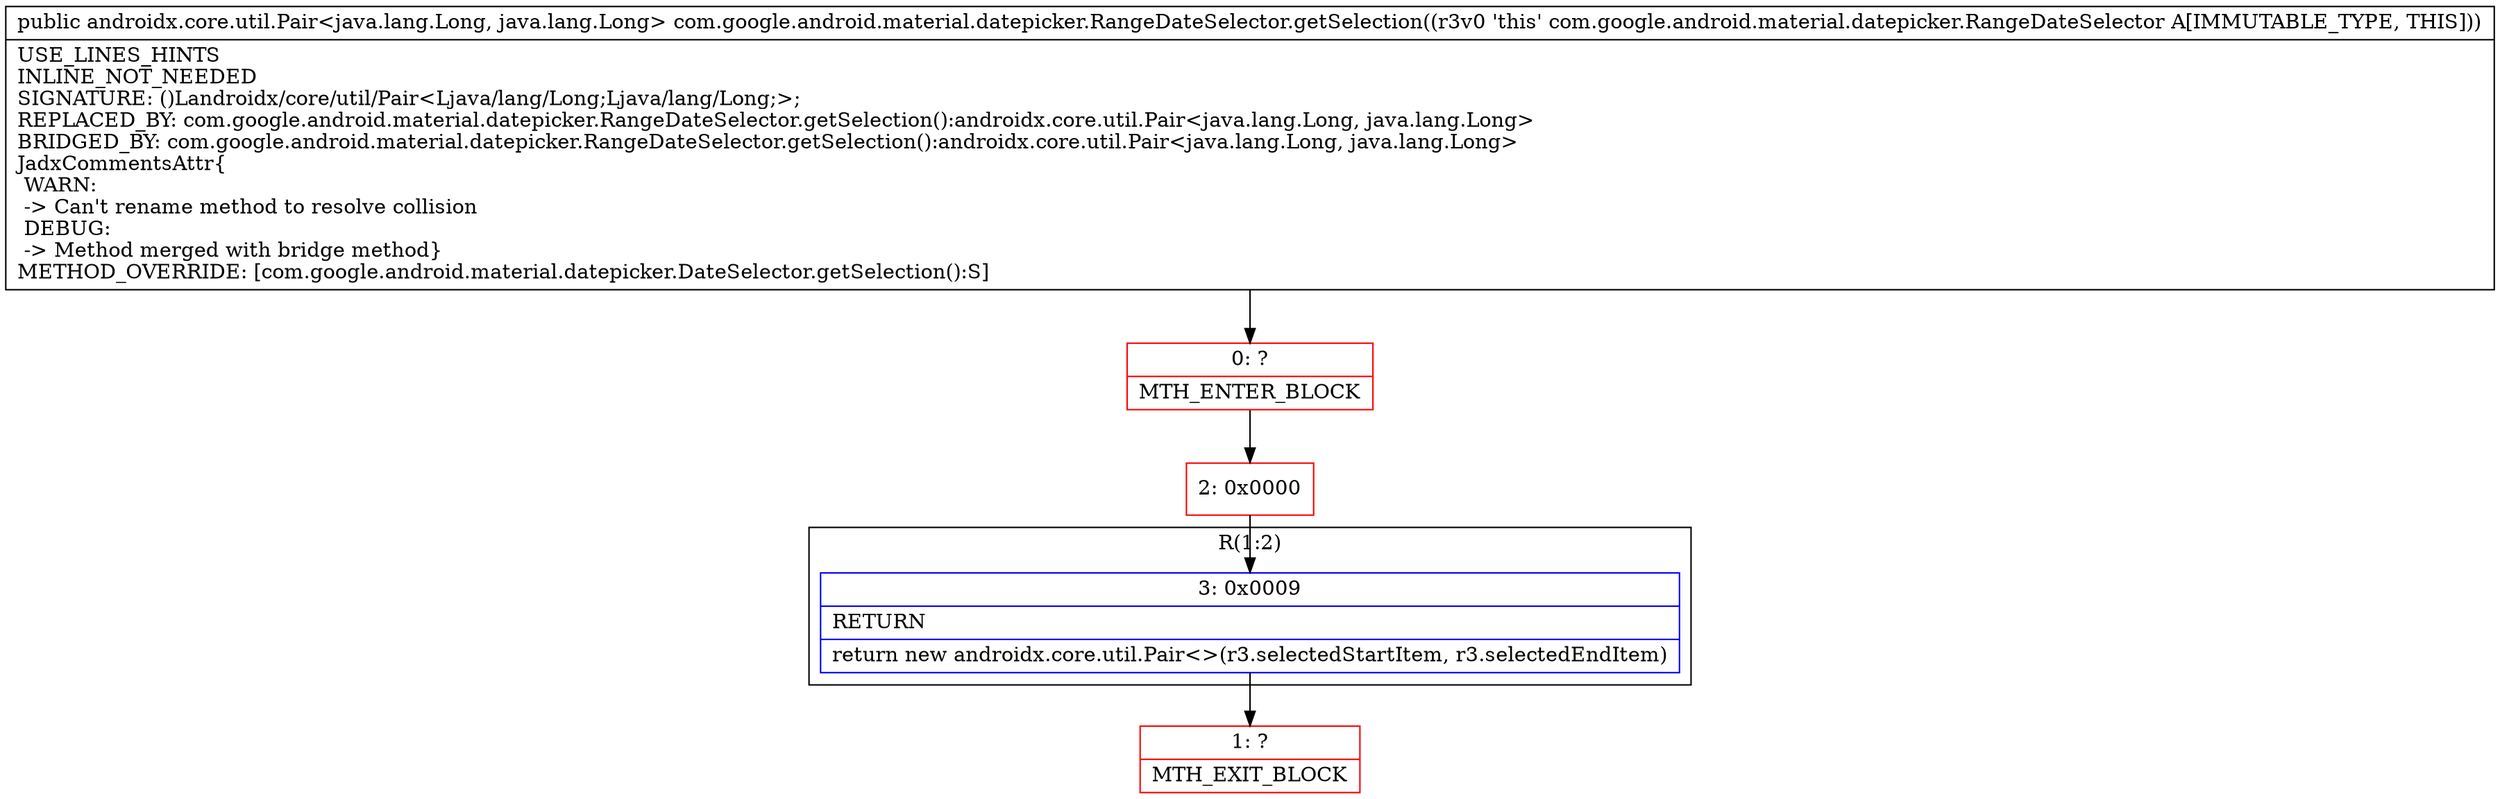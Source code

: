 digraph "CFG forcom.google.android.material.datepicker.RangeDateSelector.getSelection()Landroidx\/core\/util\/Pair;" {
subgraph cluster_Region_600347047 {
label = "R(1:2)";
node [shape=record,color=blue];
Node_3 [shape=record,label="{3\:\ 0x0009|RETURN\l|return new androidx.core.util.Pair\<\>(r3.selectedStartItem, r3.selectedEndItem)\l}"];
}
Node_0 [shape=record,color=red,label="{0\:\ ?|MTH_ENTER_BLOCK\l}"];
Node_2 [shape=record,color=red,label="{2\:\ 0x0000}"];
Node_1 [shape=record,color=red,label="{1\:\ ?|MTH_EXIT_BLOCK\l}"];
MethodNode[shape=record,label="{public androidx.core.util.Pair\<java.lang.Long, java.lang.Long\> com.google.android.material.datepicker.RangeDateSelector.getSelection((r3v0 'this' com.google.android.material.datepicker.RangeDateSelector A[IMMUTABLE_TYPE, THIS]))  | USE_LINES_HINTS\lINLINE_NOT_NEEDED\lSIGNATURE: ()Landroidx\/core\/util\/Pair\<Ljava\/lang\/Long;Ljava\/lang\/Long;\>;\lREPLACED_BY: com.google.android.material.datepicker.RangeDateSelector.getSelection():androidx.core.util.Pair\<java.lang.Long, java.lang.Long\>\lBRIDGED_BY: com.google.android.material.datepicker.RangeDateSelector.getSelection():androidx.core.util.Pair\<java.lang.Long, java.lang.Long\>\lJadxCommentsAttr\{\l WARN: \l \-\> Can't rename method to resolve collision\l DEBUG: \l \-\> Method merged with bridge method\}\lMETHOD_OVERRIDE: [com.google.android.material.datepicker.DateSelector.getSelection():S]\l}"];
MethodNode -> Node_0;Node_3 -> Node_1;
Node_0 -> Node_2;
Node_2 -> Node_3;
}

